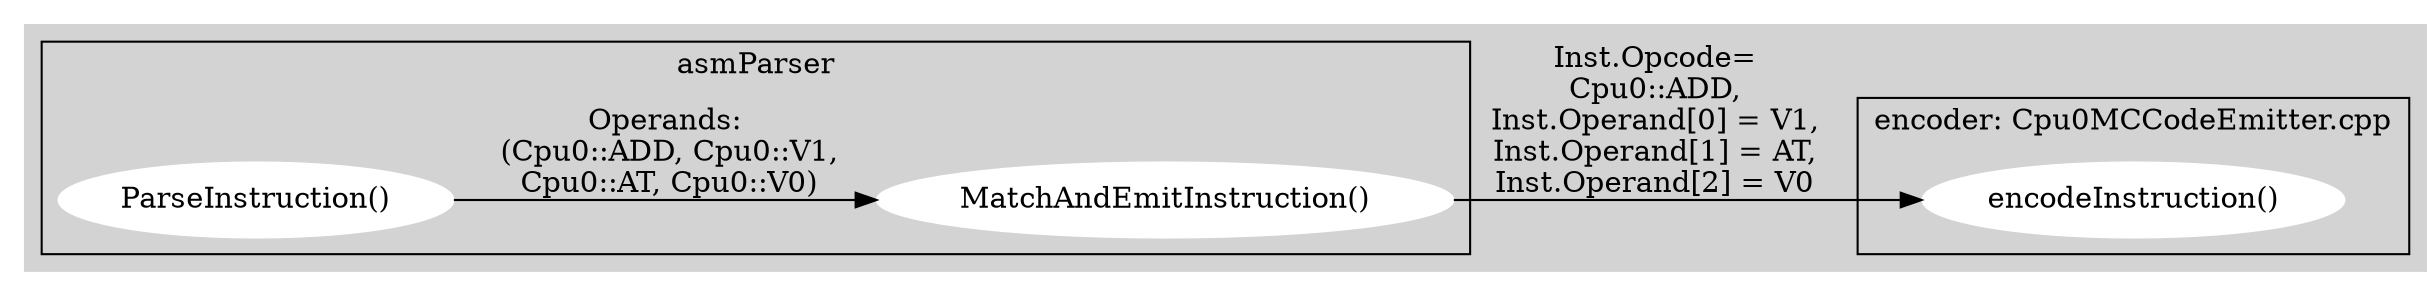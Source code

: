 // Free usage license, author: Chung-Shu Chen 陳鍾樞
// dot -Tpng asmDfdEx.gv -oasmDfdEx.png

digraph G {
  rankdir=LR;
  subgraph cluster_2 {
    style=filled;
//    label = "Assemble flow, for instance: add $v1, $v0, $at";
    subgraph clusterA {
      label = "asmParser";
      node [style=filled,color=white]; ParseInstruction [label="ParseInstruction()"];
      node [style=filled,color=white]; MatchAndEmitInstruction [label="MatchAndEmitInstruction()"];
      ParseInstruction -> MatchAndEmitInstruction [ label = "Operands:\n (Cpu0::ADD, Cpu0::V1,\n Cpu0::AT, Cpu0::V0)" ];
    }
    subgraph clusterB {
      label = "encoder: Cpu0MCCodeEmitter.cpp";
      node [style=filled,color=white]; encodeInstruction [label="encodeInstruction()"];
    }
    MatchAndEmitInstruction -> encodeInstruction [ label = "Inst.Opcode=\nCpu0::ADD,\nInst.Operand[0] = V1,\nInst.Operand[1] = AT,\nInst.Operand[2] = V0" ];
    color=lightgrey
  }
}
